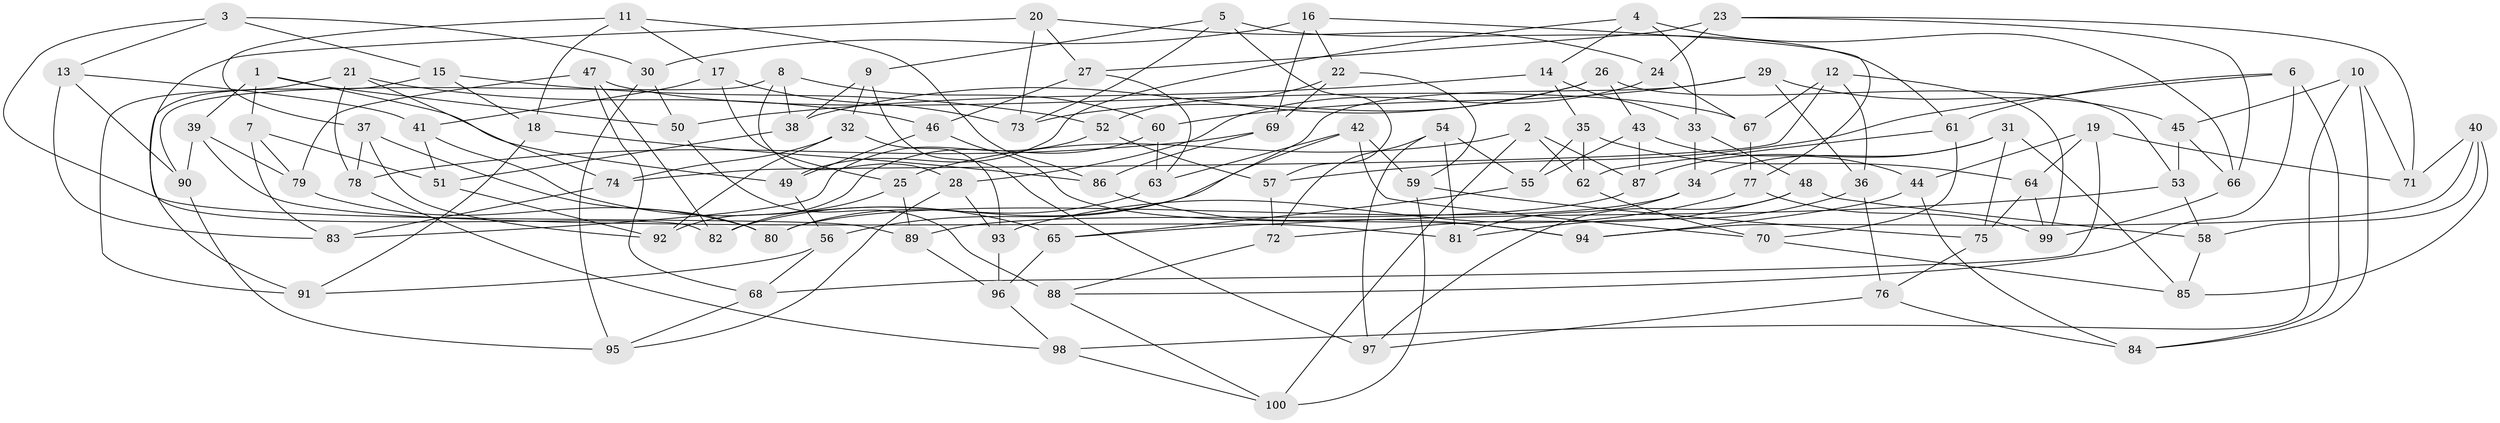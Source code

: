 // Generated by graph-tools (version 1.1) at 2025/11/02/21/25 10:11:16]
// undirected, 100 vertices, 200 edges
graph export_dot {
graph [start="1"]
  node [color=gray90,style=filled];
  1;
  2;
  3;
  4;
  5;
  6;
  7;
  8;
  9;
  10;
  11;
  12;
  13;
  14;
  15;
  16;
  17;
  18;
  19;
  20;
  21;
  22;
  23;
  24;
  25;
  26;
  27;
  28;
  29;
  30;
  31;
  32;
  33;
  34;
  35;
  36;
  37;
  38;
  39;
  40;
  41;
  42;
  43;
  44;
  45;
  46;
  47;
  48;
  49;
  50;
  51;
  52;
  53;
  54;
  55;
  56;
  57;
  58;
  59;
  60;
  61;
  62;
  63;
  64;
  65;
  66;
  67;
  68;
  69;
  70;
  71;
  72;
  73;
  74;
  75;
  76;
  77;
  78;
  79;
  80;
  81;
  82;
  83;
  84;
  85;
  86;
  87;
  88;
  89;
  90;
  91;
  92;
  93;
  94;
  95;
  96;
  97;
  98;
  99;
  100;
  1 -- 50;
  1 -- 49;
  1 -- 7;
  1 -- 39;
  2 -- 25;
  2 -- 62;
  2 -- 87;
  2 -- 100;
  3 -- 13;
  3 -- 89;
  3 -- 15;
  3 -- 30;
  4 -- 14;
  4 -- 66;
  4 -- 33;
  4 -- 49;
  5 -- 9;
  5 -- 61;
  5 -- 57;
  5 -- 73;
  6 -- 61;
  6 -- 88;
  6 -- 84;
  6 -- 57;
  7 -- 83;
  7 -- 79;
  7 -- 51;
  8 -- 38;
  8 -- 60;
  8 -- 90;
  8 -- 28;
  9 -- 32;
  9 -- 97;
  9 -- 38;
  10 -- 45;
  10 -- 71;
  10 -- 84;
  10 -- 98;
  11 -- 86;
  11 -- 18;
  11 -- 37;
  11 -- 17;
  12 -- 67;
  12 -- 74;
  12 -- 99;
  12 -- 36;
  13 -- 41;
  13 -- 83;
  13 -- 90;
  14 -- 35;
  14 -- 50;
  14 -- 33;
  15 -- 52;
  15 -- 18;
  15 -- 91;
  16 -- 30;
  16 -- 22;
  16 -- 77;
  16 -- 69;
  17 -- 41;
  17 -- 73;
  17 -- 25;
  18 -- 91;
  18 -- 86;
  19 -- 44;
  19 -- 68;
  19 -- 71;
  19 -- 64;
  20 -- 82;
  20 -- 27;
  20 -- 73;
  20 -- 24;
  21 -- 74;
  21 -- 78;
  21 -- 91;
  21 -- 46;
  22 -- 59;
  22 -- 69;
  22 -- 52;
  23 -- 27;
  23 -- 24;
  23 -- 71;
  23 -- 66;
  24 -- 28;
  24 -- 67;
  25 -- 89;
  25 -- 82;
  26 -- 53;
  26 -- 38;
  26 -- 73;
  26 -- 43;
  27 -- 63;
  27 -- 46;
  28 -- 95;
  28 -- 93;
  29 -- 56;
  29 -- 45;
  29 -- 36;
  29 -- 60;
  30 -- 50;
  30 -- 95;
  31 -- 34;
  31 -- 85;
  31 -- 75;
  31 -- 87;
  32 -- 92;
  32 -- 93;
  32 -- 74;
  33 -- 34;
  33 -- 48;
  34 -- 80;
  34 -- 81;
  35 -- 55;
  35 -- 64;
  35 -- 62;
  36 -- 81;
  36 -- 76;
  37 -- 80;
  37 -- 92;
  37 -- 78;
  38 -- 51;
  39 -- 79;
  39 -- 90;
  39 -- 81;
  40 -- 94;
  40 -- 58;
  40 -- 85;
  40 -- 71;
  41 -- 65;
  41 -- 51;
  42 -- 63;
  42 -- 70;
  42 -- 82;
  42 -- 59;
  43 -- 55;
  43 -- 87;
  43 -- 44;
  44 -- 84;
  44 -- 94;
  45 -- 66;
  45 -- 53;
  46 -- 49;
  46 -- 94;
  47 -- 79;
  47 -- 82;
  47 -- 68;
  47 -- 67;
  48 -- 72;
  48 -- 58;
  48 -- 97;
  49 -- 56;
  50 -- 88;
  51 -- 92;
  52 -- 57;
  52 -- 83;
  53 -- 65;
  53 -- 58;
  54 -- 72;
  54 -- 81;
  54 -- 97;
  54 -- 55;
  55 -- 65;
  56 -- 68;
  56 -- 91;
  57 -- 72;
  58 -- 85;
  59 -- 100;
  59 -- 75;
  60 -- 63;
  60 -- 92;
  61 -- 62;
  61 -- 70;
  62 -- 70;
  63 -- 80;
  64 -- 99;
  64 -- 75;
  65 -- 96;
  66 -- 99;
  67 -- 77;
  68 -- 95;
  69 -- 86;
  69 -- 78;
  70 -- 85;
  72 -- 88;
  74 -- 83;
  75 -- 76;
  76 -- 84;
  76 -- 97;
  77 -- 99;
  77 -- 93;
  78 -- 98;
  79 -- 80;
  86 -- 94;
  87 -- 89;
  88 -- 100;
  89 -- 96;
  90 -- 95;
  93 -- 96;
  96 -- 98;
  98 -- 100;
}
